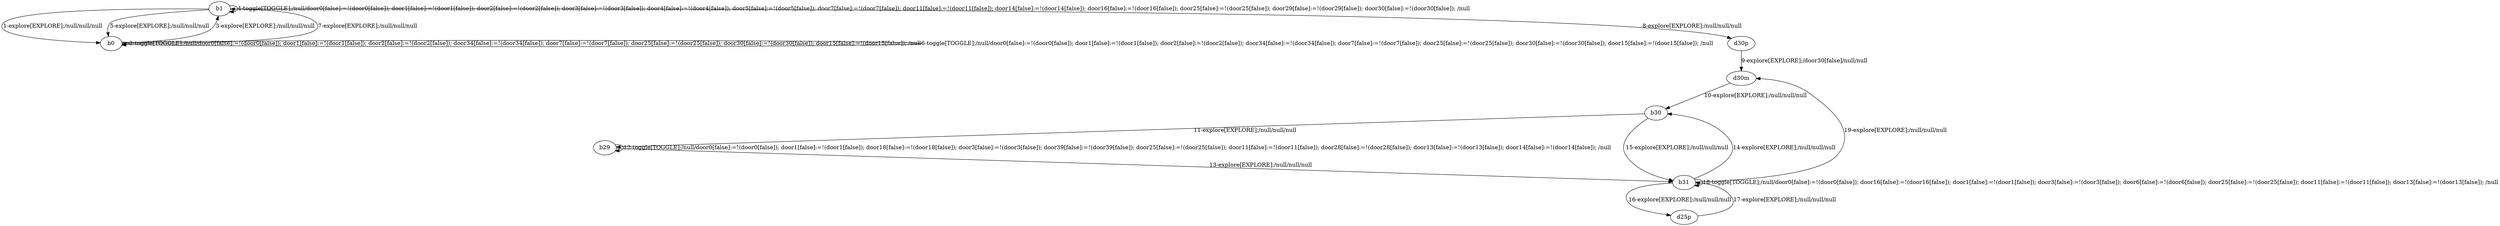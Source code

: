 # Total number of goals covered by this test: 2
# b31 --> b31
# d25p --> b31

digraph g {
"b1" -> "b0" [label = "1-explore[EXPLORE];/null/null/null"];
"b0" -> "b0" [label = "2-toggle[TOGGLE];/null/door0[false]:=!(door0[false]); door1[false]:=!(door1[false]); door2[false]:=!(door2[false]); door34[false]:=!(door34[false]); door7[false]:=!(door7[false]); door25[false]:=!(door25[false]); door30[false]:=!(door30[false]); door15[false]:=!(door15[false]); /null"];
"b0" -> "b1" [label = "3-explore[EXPLORE];/null/null/null"];
"b1" -> "b1" [label = "4-toggle[TOGGLE];/null/door0[false]:=!(door0[false]); door1[false]:=!(door1[false]); door2[false]:=!(door2[false]); door3[false]:=!(door3[false]); door4[false]:=!(door4[false]); door5[false]:=!(door5[false]); door7[false]:=!(door7[false]); door11[false]:=!(door11[false]); door14[false]:=!(door14[false]); door16[false]:=!(door16[false]); door25[false]:=!(door25[false]); door29[false]:=!(door29[false]); door30[false]:=!(door30[false]); /null"];
"b1" -> "b0" [label = "5-explore[EXPLORE];/null/null/null"];
"b0" -> "b0" [label = "6-toggle[TOGGLE];/null/door0[false]:=!(door0[false]); door1[false]:=!(door1[false]); door2[false]:=!(door2[false]); door34[false]:=!(door34[false]); door7[false]:=!(door7[false]); door25[false]:=!(door25[false]); door30[false]:=!(door30[false]); door15[false]:=!(door15[false]); /null"];
"b0" -> "b1" [label = "7-explore[EXPLORE];/null/null/null"];
"b1" -> "d30p" [label = "8-explore[EXPLORE];/null/null/null"];
"d30p" -> "d30m" [label = "9-explore[EXPLORE];/door30[false]/null/null"];
"d30m" -> "b30" [label = "10-explore[EXPLORE];/null/null/null"];
"b30" -> "b29" [label = "11-explore[EXPLORE];/null/null/null"];
"b29" -> "b29" [label = "12-toggle[TOGGLE];/null/door0[false]:=!(door0[false]); door1[false]:=!(door1[false]); door18[false]:=!(door18[false]); door3[false]:=!(door3[false]); door39[false]:=!(door39[false]); door25[false]:=!(door25[false]); door11[false]:=!(door11[false]); door28[false]:=!(door28[false]); door13[false]:=!(door13[false]); door14[false]:=!(door14[false]); /null"];
"b29" -> "b31" [label = "13-explore[EXPLORE];/null/null/null"];
"b31" -> "b30" [label = "14-explore[EXPLORE];/null/null/null"];
"b30" -> "b31" [label = "15-explore[EXPLORE];/null/null/null"];
"b31" -> "d25p" [label = "16-explore[EXPLORE];/null/null/null"];
"d25p" -> "b31" [label = "17-explore[EXPLORE];/null/null/null"];
"b31" -> "b31" [label = "18-toggle[TOGGLE];/null/door0[false]:=!(door0[false]); door16[false]:=!(door16[false]); door1[false]:=!(door1[false]); door3[false]:=!(door3[false]); door6[false]:=!(door6[false]); door25[false]:=!(door25[false]); door11[false]:=!(door11[false]); door13[false]:=!(door13[false]); /null"];
"b31" -> "d30m" [label = "19-explore[EXPLORE];/null/null/null"];
}